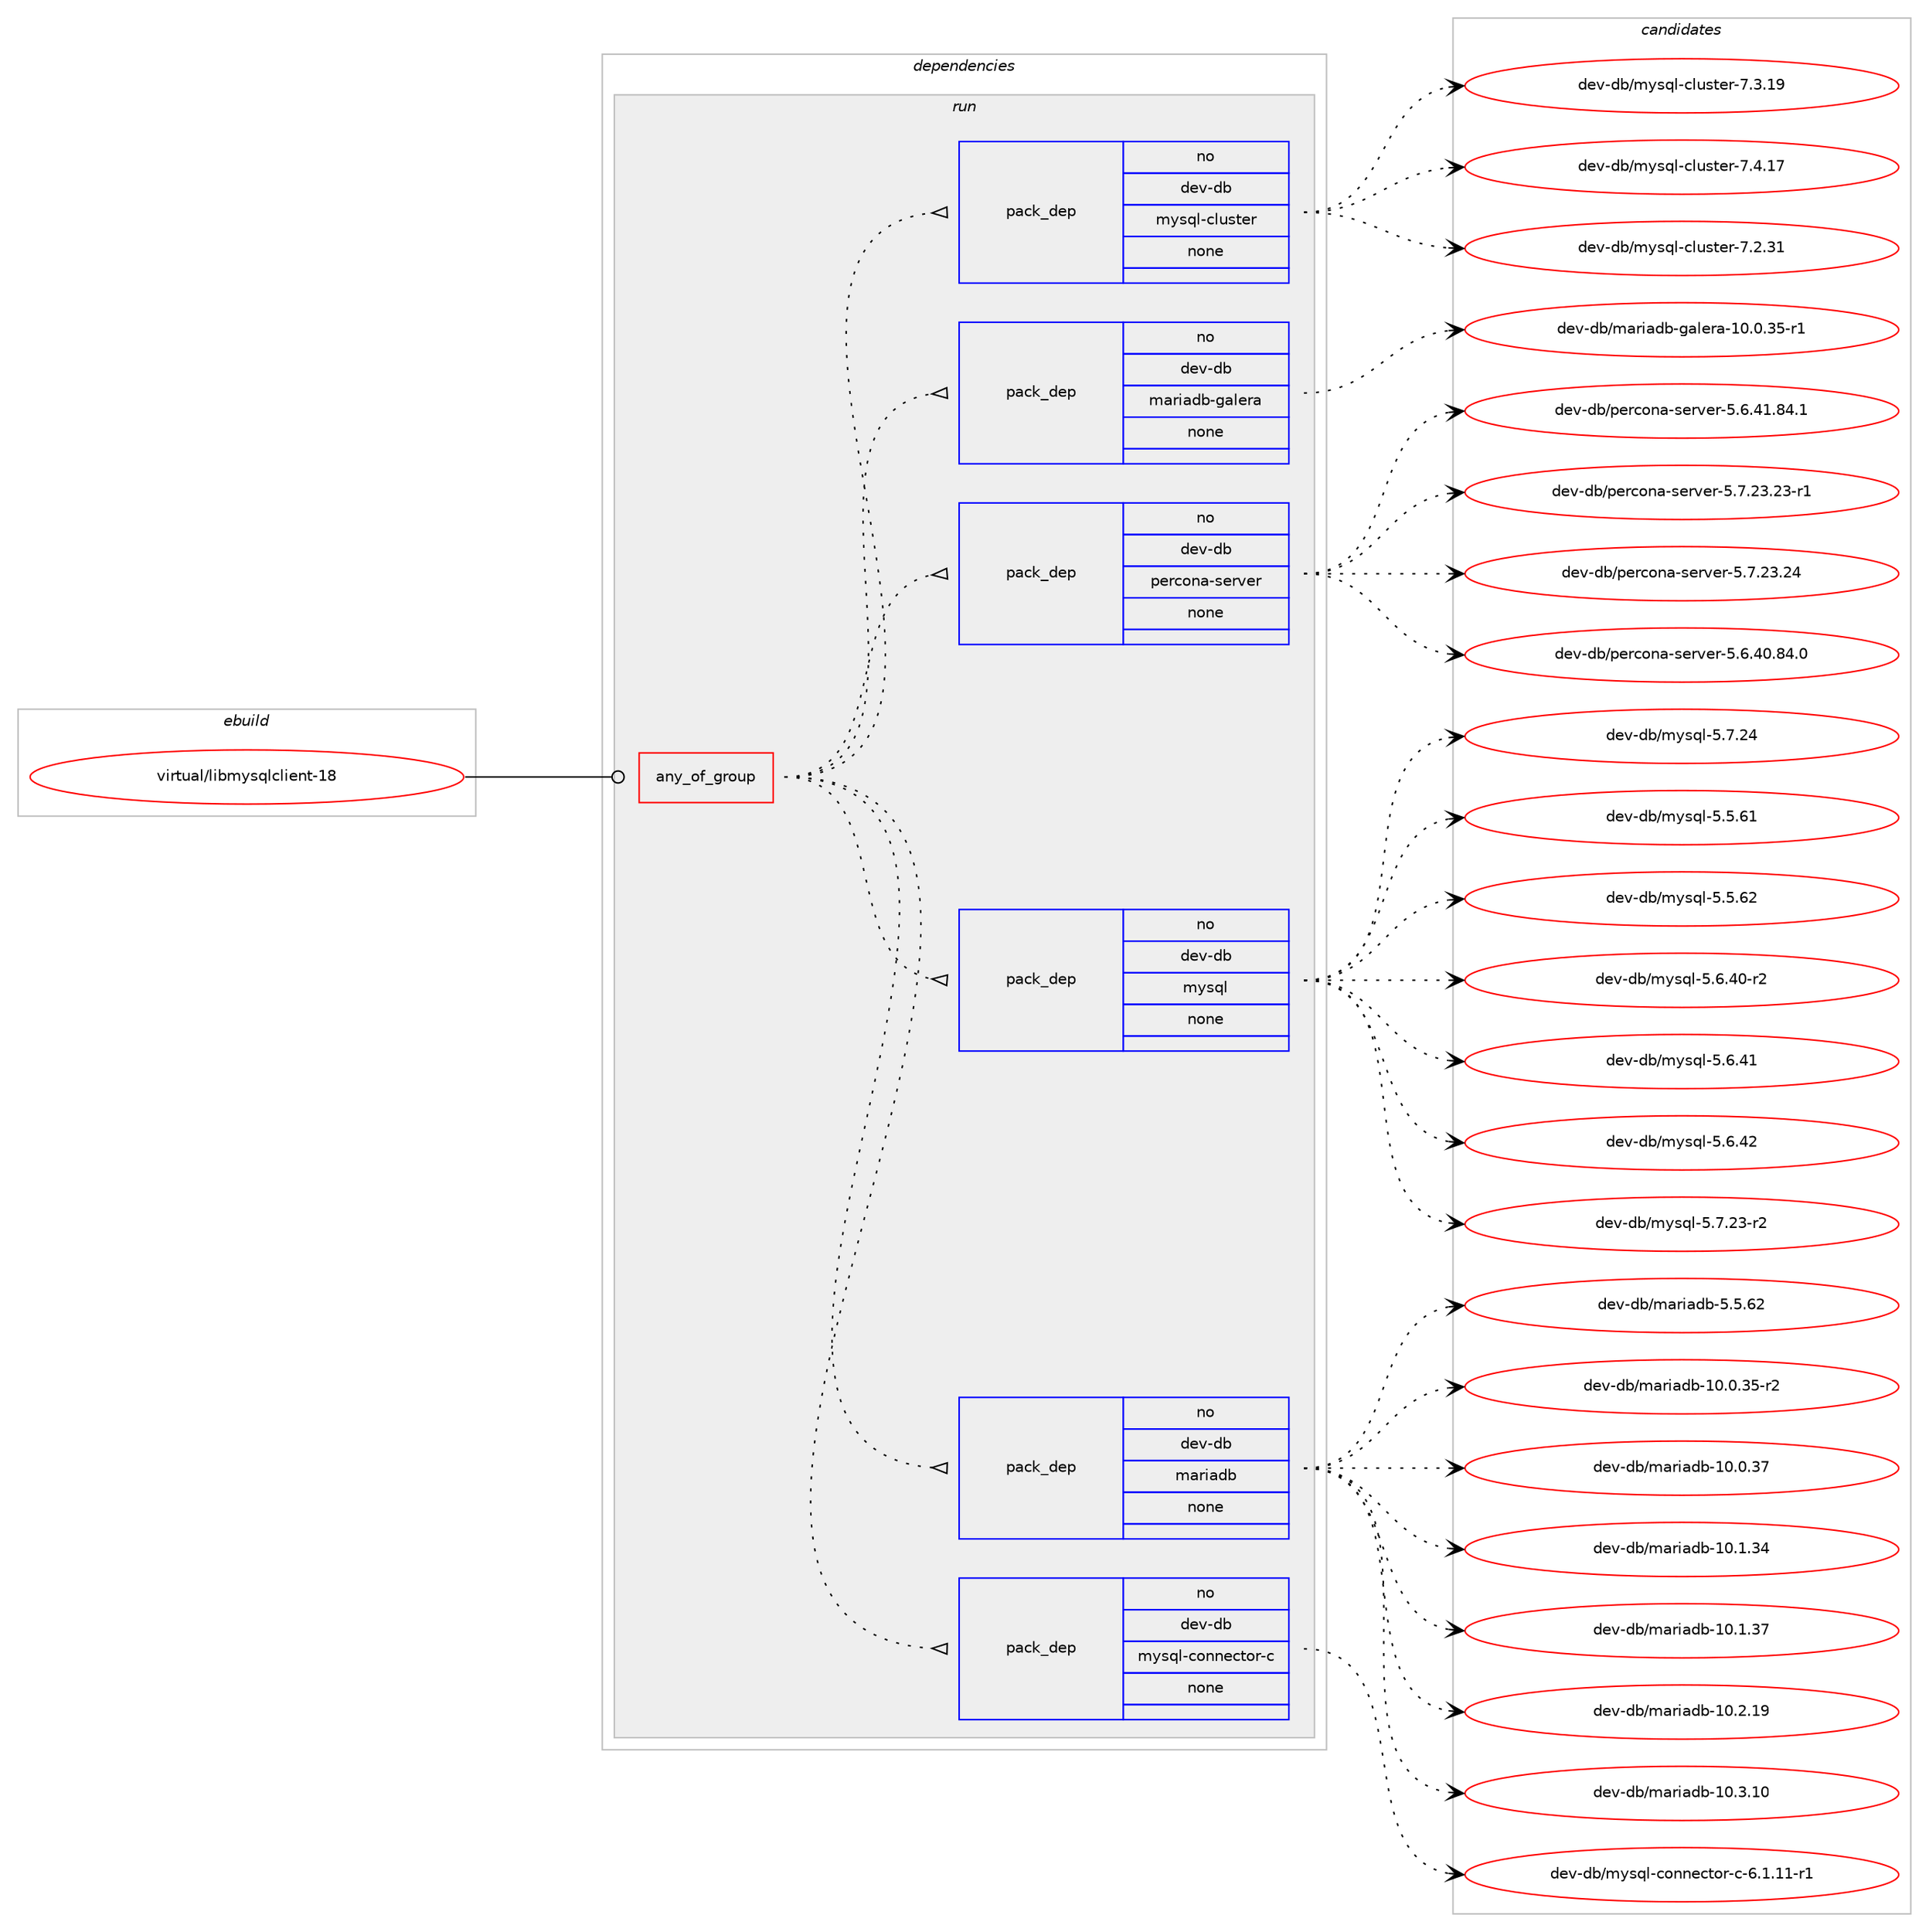 digraph prolog {

# *************
# Graph options
# *************

newrank=true;
concentrate=true;
compound=true;
graph [rankdir=LR,fontname=Helvetica,fontsize=10,ranksep=1.5];#, ranksep=2.5, nodesep=0.2];
edge  [arrowhead=vee];
node  [fontname=Helvetica,fontsize=10];

# **********
# The ebuild
# **********

subgraph cluster_leftcol {
color=gray;
rank=same;
label=<<i>ebuild</i>>;
id [label="virtual/libmysqlclient-18", color=red, width=4, href="../virtual/libmysqlclient-18.svg"];
}

# ****************
# The dependencies
# ****************

subgraph cluster_midcol {
color=gray;
label=<<i>dependencies</i>>;
subgraph cluster_compile {
fillcolor="#eeeeee";
style=filled;
label=<<i>compile</i>>;
}
subgraph cluster_compileandrun {
fillcolor="#eeeeee";
style=filled;
label=<<i>compile and run</i>>;
}
subgraph cluster_run {
fillcolor="#eeeeee";
style=filled;
label=<<i>run</i>>;
subgraph any183 {
dependency7851 [label=<<TABLE BORDER="0" CELLBORDER="1" CELLSPACING="0" CELLPADDING="4"><TR><TD CELLPADDING="10">any_of_group</TD></TR></TABLE>>, shape=none, color=red];subgraph pack6337 {
dependency7852 [label=<<TABLE BORDER="0" CELLBORDER="1" CELLSPACING="0" CELLPADDING="4" WIDTH="220"><TR><TD ROWSPAN="6" CELLPADDING="30">pack_dep</TD></TR><TR><TD WIDTH="110">no</TD></TR><TR><TD>dev-db</TD></TR><TR><TD>mysql-connector-c</TD></TR><TR><TD>none</TD></TR><TR><TD></TD></TR></TABLE>>, shape=none, color=blue];
}
dependency7851:e -> dependency7852:w [weight=20,style="dotted",arrowhead="oinv"];
subgraph pack6338 {
dependency7853 [label=<<TABLE BORDER="0" CELLBORDER="1" CELLSPACING="0" CELLPADDING="4" WIDTH="220"><TR><TD ROWSPAN="6" CELLPADDING="30">pack_dep</TD></TR><TR><TD WIDTH="110">no</TD></TR><TR><TD>dev-db</TD></TR><TR><TD>mariadb</TD></TR><TR><TD>none</TD></TR><TR><TD></TD></TR></TABLE>>, shape=none, color=blue];
}
dependency7851:e -> dependency7853:w [weight=20,style="dotted",arrowhead="oinv"];
subgraph pack6339 {
dependency7854 [label=<<TABLE BORDER="0" CELLBORDER="1" CELLSPACING="0" CELLPADDING="4" WIDTH="220"><TR><TD ROWSPAN="6" CELLPADDING="30">pack_dep</TD></TR><TR><TD WIDTH="110">no</TD></TR><TR><TD>dev-db</TD></TR><TR><TD>mysql</TD></TR><TR><TD>none</TD></TR><TR><TD></TD></TR></TABLE>>, shape=none, color=blue];
}
dependency7851:e -> dependency7854:w [weight=20,style="dotted",arrowhead="oinv"];
subgraph pack6340 {
dependency7855 [label=<<TABLE BORDER="0" CELLBORDER="1" CELLSPACING="0" CELLPADDING="4" WIDTH="220"><TR><TD ROWSPAN="6" CELLPADDING="30">pack_dep</TD></TR><TR><TD WIDTH="110">no</TD></TR><TR><TD>dev-db</TD></TR><TR><TD>percona-server</TD></TR><TR><TD>none</TD></TR><TR><TD></TD></TR></TABLE>>, shape=none, color=blue];
}
dependency7851:e -> dependency7855:w [weight=20,style="dotted",arrowhead="oinv"];
subgraph pack6341 {
dependency7856 [label=<<TABLE BORDER="0" CELLBORDER="1" CELLSPACING="0" CELLPADDING="4" WIDTH="220"><TR><TD ROWSPAN="6" CELLPADDING="30">pack_dep</TD></TR><TR><TD WIDTH="110">no</TD></TR><TR><TD>dev-db</TD></TR><TR><TD>mariadb-galera</TD></TR><TR><TD>none</TD></TR><TR><TD></TD></TR></TABLE>>, shape=none, color=blue];
}
dependency7851:e -> dependency7856:w [weight=20,style="dotted",arrowhead="oinv"];
subgraph pack6342 {
dependency7857 [label=<<TABLE BORDER="0" CELLBORDER="1" CELLSPACING="0" CELLPADDING="4" WIDTH="220"><TR><TD ROWSPAN="6" CELLPADDING="30">pack_dep</TD></TR><TR><TD WIDTH="110">no</TD></TR><TR><TD>dev-db</TD></TR><TR><TD>mysql-cluster</TD></TR><TR><TD>none</TD></TR><TR><TD></TD></TR></TABLE>>, shape=none, color=blue];
}
dependency7851:e -> dependency7857:w [weight=20,style="dotted",arrowhead="oinv"];
}
id:e -> dependency7851:w [weight=20,style="solid",arrowhead="odot"];
}
}

# **************
# The candidates
# **************

subgraph cluster_choices {
rank=same;
color=gray;
label=<<i>candidates</i>>;

subgraph choice6337 {
color=black;
nodesep=1;
choice1001011184510098471091211151131084599111110110101991161111144599455446494649494511449 [label="dev-db/mysql-connector-c-6.1.11-r1", color=red, width=4,href="../dev-db/mysql-connector-c-6.1.11-r1.svg"];
dependency7852:e -> choice1001011184510098471091211151131084599111110110101991161111144599455446494649494511449:w [style=dotted,weight="100"];
}
subgraph choice6338 {
color=black;
nodesep=1;
choice10010111845100984710997114105971009845494846484651534511450 [label="dev-db/mariadb-10.0.35-r2", color=red, width=4,href="../dev-db/mariadb-10.0.35-r2.svg"];
choice1001011184510098471099711410597100984549484648465155 [label="dev-db/mariadb-10.0.37", color=red, width=4,href="../dev-db/mariadb-10.0.37.svg"];
choice1001011184510098471099711410597100984549484649465152 [label="dev-db/mariadb-10.1.34", color=red, width=4,href="../dev-db/mariadb-10.1.34.svg"];
choice1001011184510098471099711410597100984549484649465155 [label="dev-db/mariadb-10.1.37", color=red, width=4,href="../dev-db/mariadb-10.1.37.svg"];
choice1001011184510098471099711410597100984549484650464957 [label="dev-db/mariadb-10.2.19", color=red, width=4,href="../dev-db/mariadb-10.2.19.svg"];
choice1001011184510098471099711410597100984549484651464948 [label="dev-db/mariadb-10.3.10", color=red, width=4,href="../dev-db/mariadb-10.3.10.svg"];
choice10010111845100984710997114105971009845534653465450 [label="dev-db/mariadb-5.5.62", color=red, width=4,href="../dev-db/mariadb-5.5.62.svg"];
dependency7853:e -> choice10010111845100984710997114105971009845494846484651534511450:w [style=dotted,weight="100"];
dependency7853:e -> choice1001011184510098471099711410597100984549484648465155:w [style=dotted,weight="100"];
dependency7853:e -> choice1001011184510098471099711410597100984549484649465152:w [style=dotted,weight="100"];
dependency7853:e -> choice1001011184510098471099711410597100984549484649465155:w [style=dotted,weight="100"];
dependency7853:e -> choice1001011184510098471099711410597100984549484650464957:w [style=dotted,weight="100"];
dependency7853:e -> choice1001011184510098471099711410597100984549484651464948:w [style=dotted,weight="100"];
dependency7853:e -> choice10010111845100984710997114105971009845534653465450:w [style=dotted,weight="100"];
}
subgraph choice6339 {
color=black;
nodesep=1;
choice10010111845100984710912111511310845534653465449 [label="dev-db/mysql-5.5.61", color=red, width=4,href="../dev-db/mysql-5.5.61.svg"];
choice10010111845100984710912111511310845534653465450 [label="dev-db/mysql-5.5.62", color=red, width=4,href="../dev-db/mysql-5.5.62.svg"];
choice100101118451009847109121115113108455346544652484511450 [label="dev-db/mysql-5.6.40-r2", color=red, width=4,href="../dev-db/mysql-5.6.40-r2.svg"];
choice10010111845100984710912111511310845534654465249 [label="dev-db/mysql-5.6.41", color=red, width=4,href="../dev-db/mysql-5.6.41.svg"];
choice10010111845100984710912111511310845534654465250 [label="dev-db/mysql-5.6.42", color=red, width=4,href="../dev-db/mysql-5.6.42.svg"];
choice100101118451009847109121115113108455346554650514511450 [label="dev-db/mysql-5.7.23-r2", color=red, width=4,href="../dev-db/mysql-5.7.23-r2.svg"];
choice10010111845100984710912111511310845534655465052 [label="dev-db/mysql-5.7.24", color=red, width=4,href="../dev-db/mysql-5.7.24.svg"];
dependency7854:e -> choice10010111845100984710912111511310845534653465449:w [style=dotted,weight="100"];
dependency7854:e -> choice10010111845100984710912111511310845534653465450:w [style=dotted,weight="100"];
dependency7854:e -> choice100101118451009847109121115113108455346544652484511450:w [style=dotted,weight="100"];
dependency7854:e -> choice10010111845100984710912111511310845534654465249:w [style=dotted,weight="100"];
dependency7854:e -> choice10010111845100984710912111511310845534654465250:w [style=dotted,weight="100"];
dependency7854:e -> choice100101118451009847109121115113108455346554650514511450:w [style=dotted,weight="100"];
dependency7854:e -> choice10010111845100984710912111511310845534655465052:w [style=dotted,weight="100"];
}
subgraph choice6340 {
color=black;
nodesep=1;
choice100101118451009847112101114991111109745115101114118101114455346544652484656524648 [label="dev-db/percona-server-5.6.40.84.0", color=red, width=4,href="../dev-db/percona-server-5.6.40.84.0.svg"];
choice100101118451009847112101114991111109745115101114118101114455346544652494656524649 [label="dev-db/percona-server-5.6.41.84.1", color=red, width=4,href="../dev-db/percona-server-5.6.41.84.1.svg"];
choice100101118451009847112101114991111109745115101114118101114455346554650514650514511449 [label="dev-db/percona-server-5.7.23.23-r1", color=red, width=4,href="../dev-db/percona-server-5.7.23.23-r1.svg"];
choice10010111845100984711210111499111110974511510111411810111445534655465051465052 [label="dev-db/percona-server-5.7.23.24", color=red, width=4,href="../dev-db/percona-server-5.7.23.24.svg"];
dependency7855:e -> choice100101118451009847112101114991111109745115101114118101114455346544652484656524648:w [style=dotted,weight="100"];
dependency7855:e -> choice100101118451009847112101114991111109745115101114118101114455346544652494656524649:w [style=dotted,weight="100"];
dependency7855:e -> choice100101118451009847112101114991111109745115101114118101114455346554650514650514511449:w [style=dotted,weight="100"];
dependency7855:e -> choice10010111845100984711210111499111110974511510111411810111445534655465051465052:w [style=dotted,weight="100"];
}
subgraph choice6341 {
color=black;
nodesep=1;
choice10010111845100984710997114105971009845103971081011149745494846484651534511449 [label="dev-db/mariadb-galera-10.0.35-r1", color=red, width=4,href="../dev-db/mariadb-galera-10.0.35-r1.svg"];
dependency7856:e -> choice10010111845100984710997114105971009845103971081011149745494846484651534511449:w [style=dotted,weight="100"];
}
subgraph choice6342 {
color=black;
nodesep=1;
choice100101118451009847109121115113108459910811711511610111445554650465149 [label="dev-db/mysql-cluster-7.2.31", color=red, width=4,href="../dev-db/mysql-cluster-7.2.31.svg"];
choice100101118451009847109121115113108459910811711511610111445554651464957 [label="dev-db/mysql-cluster-7.3.19", color=red, width=4,href="../dev-db/mysql-cluster-7.3.19.svg"];
choice100101118451009847109121115113108459910811711511610111445554652464955 [label="dev-db/mysql-cluster-7.4.17", color=red, width=4,href="../dev-db/mysql-cluster-7.4.17.svg"];
dependency7857:e -> choice100101118451009847109121115113108459910811711511610111445554650465149:w [style=dotted,weight="100"];
dependency7857:e -> choice100101118451009847109121115113108459910811711511610111445554651464957:w [style=dotted,weight="100"];
dependency7857:e -> choice100101118451009847109121115113108459910811711511610111445554652464955:w [style=dotted,weight="100"];
}
}

}
